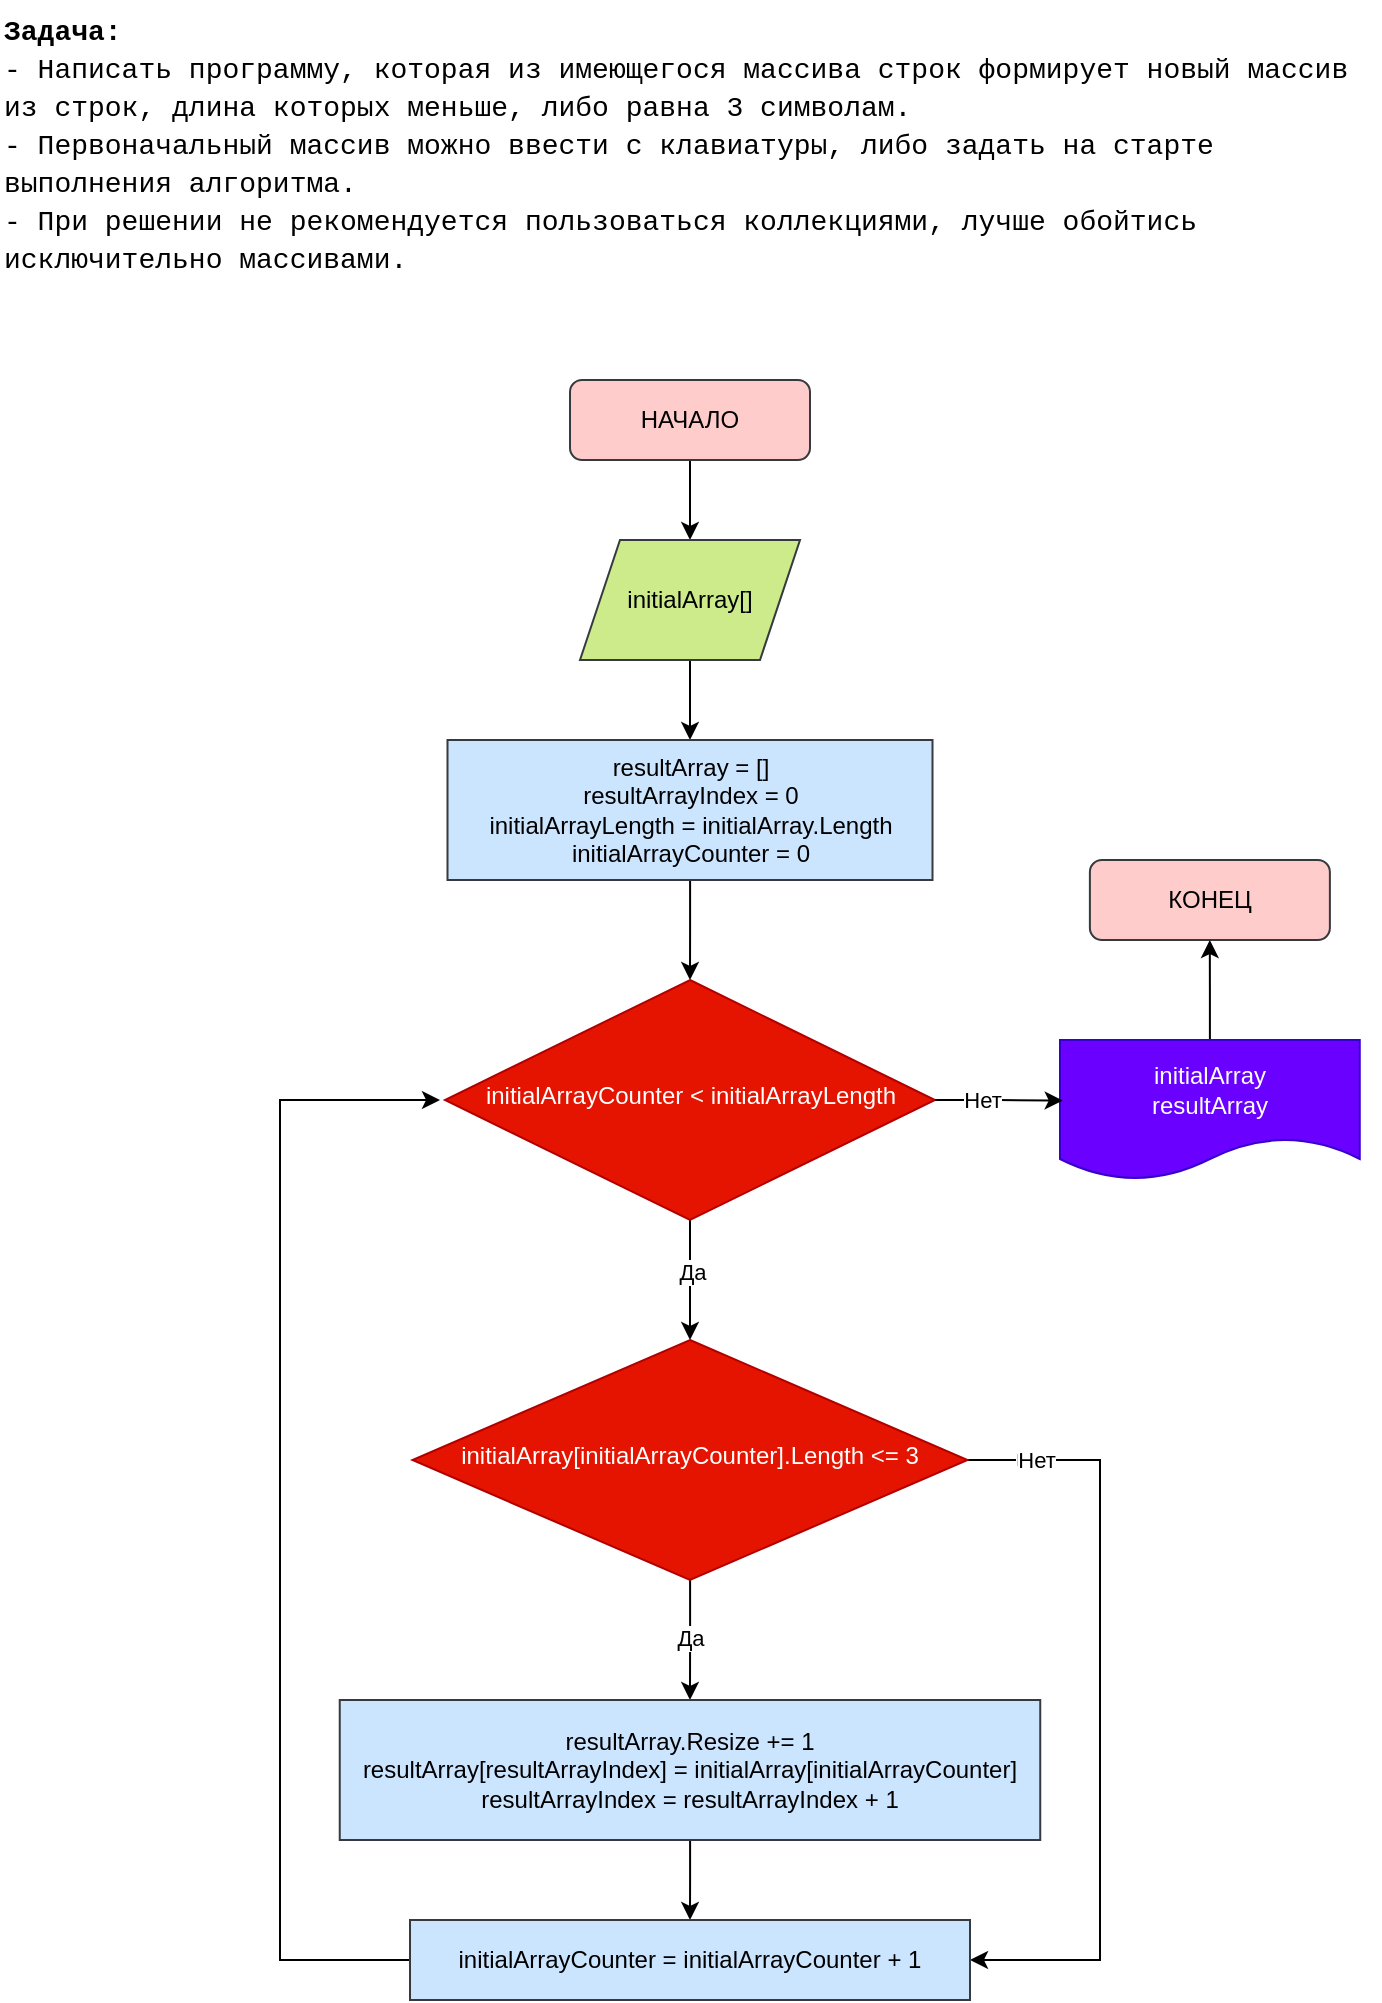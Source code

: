 <mxfile version="23.1.5" type="device">
  <diagram id="C5RBs43oDa-KdzZeNtuy" name="Page-1">
    <mxGraphModel dx="1434" dy="884" grid="1" gridSize="10" guides="1" tooltips="1" connect="1" arrows="1" fold="1" page="1" pageScale="1" pageWidth="2339" pageHeight="3300" math="0" shadow="0">
      <root>
        <mxCell id="WIyWlLk6GJQsqaUBKTNV-0" />
        <mxCell id="WIyWlLk6GJQsqaUBKTNV-1" parent="WIyWlLk6GJQsqaUBKTNV-0" />
        <mxCell id="OaeVhBq1Kh9jzdcppax7-17" value="&lt;div style=&quot;background-color: rgb(255, 255, 255); font-family: Consolas, &amp;quot;Courier New&amp;quot;, monospace; font-size: 14px; line-height: 19px;&quot;&gt;&lt;div&gt;&lt;b style=&quot;&quot;&gt;Задача:&lt;/b&gt;&lt;/div&gt;&lt;div&gt;- Написать программу, которая из имеющегося массива строк формирует новый массив из строк, длина которых меньше, либо равна 3 символам.&lt;/div&gt;&lt;div&gt;&lt;span style=&quot;&quot;&gt;- Первоначальный массив можно ввести с клавиатуры, либо задать на старте выполнения алгоритма.&lt;/span&gt;&lt;/div&gt;&lt;div&gt;&lt;span style=&quot;&quot;&gt;- При решении не рекомендуется пользоваться коллекциями, лучше обойтись исключительно массивами.&lt;/span&gt;&lt;/div&gt;&lt;/div&gt;" style="text;whiteSpace=wrap;html=1;align=left;fontColor=#000000;" parent="WIyWlLk6GJQsqaUBKTNV-1" vertex="1">
          <mxGeometry x="710" y="10" width="690" height="150" as="geometry" />
        </mxCell>
        <mxCell id="OaeVhBq1Kh9jzdcppax7-21" style="edgeStyle=orthogonalEdgeStyle;rounded=0;orthogonalLoop=1;jettySize=auto;html=1;entryX=0.5;entryY=0;entryDx=0;entryDy=0;" parent="WIyWlLk6GJQsqaUBKTNV-1" source="OaeVhBq1Kh9jzdcppax7-18" target="OaeVhBq1Kh9jzdcppax7-19" edge="1">
          <mxGeometry relative="1" as="geometry" />
        </mxCell>
        <mxCell id="OaeVhBq1Kh9jzdcppax7-18" value="НАЧАЛО" style="rounded=1;whiteSpace=wrap;html=1;fontSize=12;glass=0;strokeWidth=1;shadow=0;fillColor=#ffcccc;strokeColor=#36393d;" parent="WIyWlLk6GJQsqaUBKTNV-1" vertex="1">
          <mxGeometry x="995" y="200" width="120" height="40" as="geometry" />
        </mxCell>
        <mxCell id="OaeVhBq1Kh9jzdcppax7-23" style="edgeStyle=orthogonalEdgeStyle;rounded=0;orthogonalLoop=1;jettySize=auto;html=1;entryX=0.5;entryY=0;entryDx=0;entryDy=0;" parent="WIyWlLk6GJQsqaUBKTNV-1" source="OaeVhBq1Kh9jzdcppax7-19" target="OaeVhBq1Kh9jzdcppax7-22" edge="1">
          <mxGeometry relative="1" as="geometry" />
        </mxCell>
        <mxCell id="OaeVhBq1Kh9jzdcppax7-19" value="initialArray[]" style="shape=parallelogram;perimeter=parallelogramPerimeter;whiteSpace=wrap;html=1;fixedSize=1;fillColor=#cdeb8b;strokeColor=#36393d;" parent="WIyWlLk6GJQsqaUBKTNV-1" vertex="1">
          <mxGeometry x="1000" y="280" width="110" height="60" as="geometry" />
        </mxCell>
        <mxCell id="OaeVhBq1Kh9jzdcppax7-30" style="edgeStyle=orthogonalEdgeStyle;rounded=0;orthogonalLoop=1;jettySize=auto;html=1;entryX=0.5;entryY=0;entryDx=0;entryDy=0;" parent="WIyWlLk6GJQsqaUBKTNV-1" source="OaeVhBq1Kh9jzdcppax7-22" target="OaeVhBq1Kh9jzdcppax7-29" edge="1">
          <mxGeometry relative="1" as="geometry" />
        </mxCell>
        <mxCell id="OaeVhBq1Kh9jzdcppax7-22" value="resultArray = []&lt;br&gt;resultArrayIndex = 0&lt;br&gt;initialArrayLength&amp;nbsp;= initialArray.Length&lt;br&gt;initialArrayCounter = 0" style="rounded=0;whiteSpace=wrap;html=1;fillColor=#cce5ff;strokeColor=#36393d;" parent="WIyWlLk6GJQsqaUBKTNV-1" vertex="1">
          <mxGeometry x="933.75" y="380" width="242.5" height="70" as="geometry" />
        </mxCell>
        <mxCell id="OaeVhBq1Kh9jzdcppax7-32" style="edgeStyle=orthogonalEdgeStyle;rounded=0;orthogonalLoop=1;jettySize=auto;html=1;entryX=0.5;entryY=0;entryDx=0;entryDy=0;" parent="WIyWlLk6GJQsqaUBKTNV-1" source="OaeVhBq1Kh9jzdcppax7-29" target="OaeVhBq1Kh9jzdcppax7-31" edge="1">
          <mxGeometry relative="1" as="geometry" />
        </mxCell>
        <mxCell id="OaeVhBq1Kh9jzdcppax7-59" value="Да" style="edgeLabel;html=1;align=center;verticalAlign=middle;resizable=0;points=[];" parent="OaeVhBq1Kh9jzdcppax7-32" vertex="1" connectable="0">
          <mxGeometry x="-0.138" y="1" relative="1" as="geometry">
            <mxPoint as="offset" />
          </mxGeometry>
        </mxCell>
        <mxCell id="OaeVhBq1Kh9jzdcppax7-29" value="initialArrayCounter&amp;nbsp;&amp;lt;&amp;nbsp;initialArrayLength" style="rhombus;whiteSpace=wrap;html=1;shadow=0;fontFamily=Helvetica;fontSize=12;align=center;strokeWidth=1;spacing=6;spacingTop=-4;fillColor=#e51400;strokeColor=#B20000;fontColor=#ffffff;" parent="WIyWlLk6GJQsqaUBKTNV-1" vertex="1">
          <mxGeometry x="932.5" y="500" width="245" height="120" as="geometry" />
        </mxCell>
        <mxCell id="OaeVhBq1Kh9jzdcppax7-39" style="edgeStyle=orthogonalEdgeStyle;rounded=0;orthogonalLoop=1;jettySize=auto;html=1;entryX=0.5;entryY=0;entryDx=0;entryDy=0;" parent="WIyWlLk6GJQsqaUBKTNV-1" source="OaeVhBq1Kh9jzdcppax7-31" target="OaeVhBq1Kh9jzdcppax7-38" edge="1">
          <mxGeometry relative="1" as="geometry" />
        </mxCell>
        <mxCell id="OaeVhBq1Kh9jzdcppax7-40" value="Да" style="edgeLabel;html=1;align=center;verticalAlign=middle;resizable=0;points=[];" parent="OaeVhBq1Kh9jzdcppax7-39" vertex="1" connectable="0">
          <mxGeometry x="-0.036" relative="1" as="geometry">
            <mxPoint as="offset" />
          </mxGeometry>
        </mxCell>
        <mxCell id="olf68CTrUSFjz17X6LEG-12" style="edgeStyle=orthogonalEdgeStyle;rounded=0;orthogonalLoop=1;jettySize=auto;html=1;exitX=1;exitY=0.5;exitDx=0;exitDy=0;entryX=1;entryY=0.5;entryDx=0;entryDy=0;" parent="WIyWlLk6GJQsqaUBKTNV-1" source="OaeVhBq1Kh9jzdcppax7-31" target="OaeVhBq1Kh9jzdcppax7-44" edge="1">
          <mxGeometry relative="1" as="geometry">
            <Array as="points">
              <mxPoint x="1260" y="740" />
              <mxPoint x="1260" y="990" />
            </Array>
          </mxGeometry>
        </mxCell>
        <mxCell id="olf68CTrUSFjz17X6LEG-13" value="нет" style="edgeLabel;html=1;align=center;verticalAlign=middle;resizable=0;points=[];" parent="olf68CTrUSFjz17X6LEG-12" vertex="1" connectable="0">
          <mxGeometry x="-0.835" y="1" relative="1" as="geometry">
            <mxPoint as="offset" />
          </mxGeometry>
        </mxCell>
        <mxCell id="olf68CTrUSFjz17X6LEG-14" value="Нет" style="edgeLabel;html=1;align=center;verticalAlign=middle;resizable=0;points=[];" parent="olf68CTrUSFjz17X6LEG-12" vertex="1" connectable="0">
          <mxGeometry x="-0.825" relative="1" as="geometry">
            <mxPoint as="offset" />
          </mxGeometry>
        </mxCell>
        <mxCell id="OaeVhBq1Kh9jzdcppax7-31" value="initialArray[initialArrayCounter].Length &amp;lt;= 3" style="rhombus;whiteSpace=wrap;html=1;shadow=0;fontFamily=Helvetica;fontSize=12;align=center;strokeWidth=1;spacing=6;spacingTop=-4;fillColor=#e51400;strokeColor=#B20000;fontColor=#ffffff;" parent="WIyWlLk6GJQsqaUBKTNV-1" vertex="1">
          <mxGeometry x="916.25" y="680" width="277.5" height="120" as="geometry" />
        </mxCell>
        <mxCell id="olf68CTrUSFjz17X6LEG-8" style="edgeStyle=orthogonalEdgeStyle;rounded=0;orthogonalLoop=1;jettySize=auto;html=1;entryX=0.5;entryY=0;entryDx=0;entryDy=0;" parent="WIyWlLk6GJQsqaUBKTNV-1" source="OaeVhBq1Kh9jzdcppax7-38" target="OaeVhBq1Kh9jzdcppax7-44" edge="1">
          <mxGeometry relative="1" as="geometry" />
        </mxCell>
        <mxCell id="OaeVhBq1Kh9jzdcppax7-38" value="resultArray.Resize += 1&lt;br&gt;resultArray[resultArrayIndex] =&amp;nbsp;initialArray[initialArrayCounter]&lt;br&gt;resultArrayIndex = resultArrayIndex + 1" style="rounded=0;whiteSpace=wrap;html=1;fillColor=#cce5ff;strokeColor=#36393d;" parent="WIyWlLk6GJQsqaUBKTNV-1" vertex="1">
          <mxGeometry x="879.87" y="860" width="350.25" height="70" as="geometry" />
        </mxCell>
        <mxCell id="olf68CTrUSFjz17X6LEG-9" style="edgeStyle=orthogonalEdgeStyle;rounded=0;orthogonalLoop=1;jettySize=auto;html=1;" parent="WIyWlLk6GJQsqaUBKTNV-1" source="OaeVhBq1Kh9jzdcppax7-44" edge="1">
          <mxGeometry relative="1" as="geometry">
            <mxPoint x="930.0" y="560" as="targetPoint" />
            <Array as="points">
              <mxPoint x="850" y="990" />
              <mxPoint x="850" y="560" />
            </Array>
          </mxGeometry>
        </mxCell>
        <mxCell id="OaeVhBq1Kh9jzdcppax7-44" value="initialArrayCounter&amp;nbsp;=&amp;nbsp;initialArrayCounter&amp;nbsp;+ 1" style="rounded=0;whiteSpace=wrap;html=1;fillColor=#cce5ff;strokeColor=#36393d;" parent="WIyWlLk6GJQsqaUBKTNV-1" vertex="1">
          <mxGeometry x="915" y="970" width="280" height="40" as="geometry" />
        </mxCell>
        <mxCell id="OaeVhBq1Kh9jzdcppax7-64" value="КОНЕЦ" style="rounded=1;whiteSpace=wrap;html=1;fontSize=12;glass=0;strokeWidth=1;shadow=0;fillColor=#ffcccc;strokeColor=#36393d;" parent="WIyWlLk6GJQsqaUBKTNV-1" vertex="1">
          <mxGeometry x="1254.94" y="440" width="120" height="40" as="geometry" />
        </mxCell>
        <mxCell id="HdbbyuD8EB5mslSJcl3D-5" style="edgeStyle=orthogonalEdgeStyle;rounded=0;orthogonalLoop=1;jettySize=auto;html=1;" edge="1" parent="WIyWlLk6GJQsqaUBKTNV-1" source="HdbbyuD8EB5mslSJcl3D-0" target="OaeVhBq1Kh9jzdcppax7-64">
          <mxGeometry relative="1" as="geometry" />
        </mxCell>
        <mxCell id="HdbbyuD8EB5mslSJcl3D-0" value="initialArray&lt;div&gt;resultArray&lt;br&gt;&lt;/div&gt;" style="shape=document;whiteSpace=wrap;html=1;boundedLbl=1;fillColor=#6a00ff;fontColor=#ffffff;strokeColor=#3700CC;" vertex="1" parent="WIyWlLk6GJQsqaUBKTNV-1">
          <mxGeometry x="1240" y="530" width="149.88" height="70" as="geometry" />
        </mxCell>
        <mxCell id="HdbbyuD8EB5mslSJcl3D-3" style="edgeStyle=orthogonalEdgeStyle;rounded=0;orthogonalLoop=1;jettySize=auto;html=1;entryX=0.009;entryY=0.433;entryDx=0;entryDy=0;entryPerimeter=0;" edge="1" parent="WIyWlLk6GJQsqaUBKTNV-1" source="OaeVhBq1Kh9jzdcppax7-29" target="HdbbyuD8EB5mslSJcl3D-0">
          <mxGeometry relative="1" as="geometry" />
        </mxCell>
        <mxCell id="HdbbyuD8EB5mslSJcl3D-4" value="Нет" style="edgeLabel;html=1;align=center;verticalAlign=middle;resizable=0;points=[];" vertex="1" connectable="0" parent="HdbbyuD8EB5mslSJcl3D-3">
          <mxGeometry x="-0.256" relative="1" as="geometry">
            <mxPoint x="-1" as="offset" />
          </mxGeometry>
        </mxCell>
      </root>
    </mxGraphModel>
  </diagram>
</mxfile>

